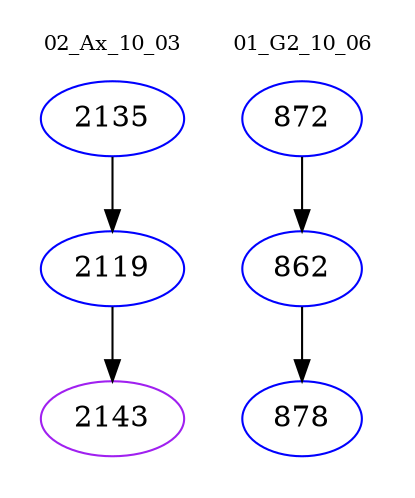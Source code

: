 digraph{
subgraph cluster_0 {
color = white
label = "02_Ax_10_03";
fontsize=10;
T0_2135 [label="2135", color="blue"]
T0_2135 -> T0_2119 [color="black"]
T0_2119 [label="2119", color="blue"]
T0_2119 -> T0_2143 [color="black"]
T0_2143 [label="2143", color="purple"]
}
subgraph cluster_1 {
color = white
label = "01_G2_10_06";
fontsize=10;
T1_872 [label="872", color="blue"]
T1_872 -> T1_862 [color="black"]
T1_862 [label="862", color="blue"]
T1_862 -> T1_878 [color="black"]
T1_878 [label="878", color="blue"]
}
}
